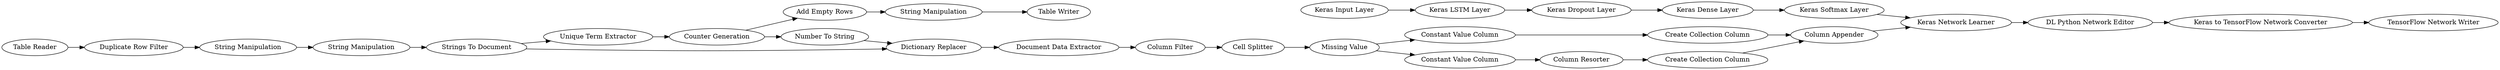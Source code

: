 digraph {
	"-931767144232667335_444" [label="Column Appender"]
	"-931767144232667335_283" [label="Constant Value Column"]
	"4938712440132027936_299" [label="Table Reader"]
	"6578757658355094546_445" [label="String Manipulation"]
	"63146734263671093_447" [label="TensorFlow Network Writer"]
	"63146734263671093_444" [label="Keras Network Learner"]
	"63146734263671093_448" [label="Keras to TensorFlow Network Converter"]
	"4938712440132027936_300" [label="Duplicate Row Filter"]
	"6578757658355094546_434" [label="Unique Term Extractor"]
	"63146734263671093_441" [label="Keras Dense Layer"]
	"63146734263671093_440" [label="Keras LSTM Layer"]
	"-931767144232667335_89" [label="String Manipulation"]
	"6578757658355094546_437" [label="Number To String"]
	"6578757658355094546_436" [label="Dictionary Replacer"]
	"63146734263671093_398" [label="Keras Input Layer"]
	"-931767144232667335_284" [label="Constant Value Column"]
	"-931767144232667335_460" [label="String Manipulation"]
	"6578757658355094546_444" [label="Table Writer"]
	"-931767144232667335_285" [label="Create Collection Column"]
	"-931767144232667335_440" [label="Missing Value"]
	"6578757658355094546_443" [label="Add Empty Rows"]
	"63146734263671093_443" [label="Keras Softmax Layer"]
	"6578757658355094546_441" [label="Column Filter"]
	"-931767144232667335_439" [label="Cell Splitter"]
	"63146734263671093_445" [label="DL Python Network Editor"]
	"6578757658355094546_442" [label="Counter Generation"]
	"6578757658355094546_438" [label="Document Data Extractor"]
	"-931767144232667335_286" [label="Create Collection Column"]
	"63146734263671093_400" [label="Keras Dropout Layer"]
	"-931767144232667335_287" [label="Column Resorter"]
	"6578757658355094546_435" [label="Strings To Document"]
	"6578757658355094546_434" -> "6578757658355094546_442"
	"63146734263671093_440" -> "63146734263671093_400"
	"-931767144232667335_440" -> "-931767144232667335_283"
	"6578757658355094546_437" -> "6578757658355094546_436"
	"6578757658355094546_436" -> "6578757658355094546_438"
	"6578757658355094546_435" -> "6578757658355094546_436"
	"63146734263671093_400" -> "63146734263671093_441"
	"-931767144232667335_283" -> "-931767144232667335_287"
	"63146734263671093_445" -> "63146734263671093_448"
	"-931767144232667335_89" -> "6578757658355094546_435"
	"6578757658355094546_435" -> "6578757658355094546_434"
	"-931767144232667335_285" -> "-931767144232667335_444"
	"-931767144232667335_460" -> "-931767144232667335_89"
	"-931767144232667335_444" -> "63146734263671093_444"
	"6578757658355094546_445" -> "6578757658355094546_444"
	"-931767144232667335_287" -> "-931767144232667335_286"
	"4938712440132027936_300" -> "-931767144232667335_460"
	"63146734263671093_448" -> "63146734263671093_447"
	"6578757658355094546_442" -> "6578757658355094546_443"
	"6578757658355094546_441" -> "-931767144232667335_439"
	"4938712440132027936_299" -> "4938712440132027936_300"
	"63146734263671093_443" -> "63146734263671093_444"
	"-931767144232667335_439" -> "-931767144232667335_440"
	"63146734263671093_444" -> "63146734263671093_445"
	"-931767144232667335_440" -> "-931767144232667335_284"
	"-931767144232667335_286" -> "-931767144232667335_444"
	"6578757658355094546_442" -> "6578757658355094546_437"
	"6578757658355094546_438" -> "6578757658355094546_441"
	"63146734263671093_441" -> "63146734263671093_443"
	"6578757658355094546_443" -> "6578757658355094546_445"
	"63146734263671093_398" -> "63146734263671093_440"
	"-931767144232667335_284" -> "-931767144232667335_285"
	rankdir=LR
}
